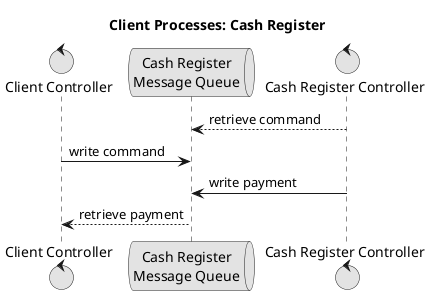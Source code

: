@startuml
skinparam linetype ortho
skinparam monochrome true

' elft to right direction
title: Client Processes: Cash Register
control "Client Controller" as cc
queue "Cash Register\nMessage Queue" as crmq
control "Cash Register Controller" as cr

cr --> crmq: retrieve command
cc -> crmq: write command
cr -> crmq: write payment
cc <-- crmq: retrieve payment

@enduml